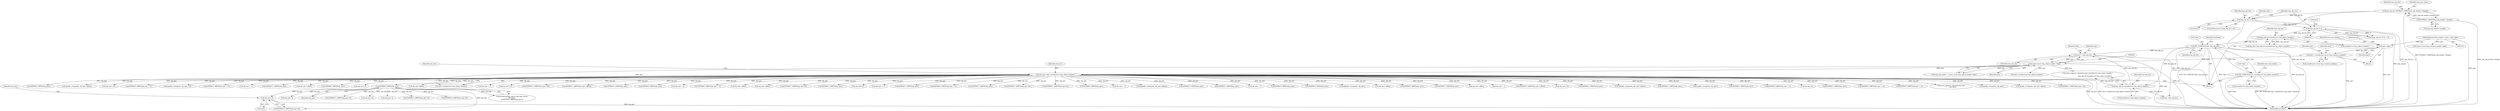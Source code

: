 digraph "0_tcpdump_d97e94223720684c6aa740ff219e0d19426c2220@pointer" {
"1000773" [label="(Call,obj_tptr+8)"];
"1000750" [label="(Call,EXTRACT_8BITS(obj_tptr))"];
"1000342" [label="(Call,obj_tptr=tptr+sizeof(struct lmp_object_header))"];
"1000265" [label="(Call,(const struct lmp_object_header *)tptr)"];
"1001935" [label="(Call,tptr+=lmp_obj_len)"];
"1000354" [label="(Call,ND_TCHECK2(*tptr, lmp_obj_len))"];
"1000258" [label="(Call,ND_TCHECK2(*tptr, sizeof(struct lmp_object_header)))"];
"1000350" [label="(Call,lmp_obj_len-sizeof(struct lmp_object_header))"];
"1000332" [label="(Call,lmp_obj_len % 4)"];
"1000321" [label="(Call,lmp_obj_len < 4)"];
"1000268" [label="(Call,lmp_obj_len=EXTRACT_16BITS(lmp_obj_header->length))"];
"1000270" [label="(Call,EXTRACT_16BITS(lmp_obj_header->length))"];
"1001931" [label="(Call,lmp_obj_len-sizeof(struct lmp_object_header))"];
"1000245" [label="(Call,tptr+=sizeof(const struct lmp_common_header))"];
"1000128" [label="(Call,tptr=pptr)"];
"1000112" [label="(MethodParameterIn,register const u_char *pptr)"];
"1001197" [label="(Call,obj_tptr+offset)"];
"1001708" [label="(Call,EXTRACT_8BITS(obj_tptr))"];
"1000265" [label="(Call,(const struct lmp_object_header *)tptr)"];
"1001562" [label="(Call,obj_tptr+offset)"];
"1001810" [label="(Call,obj_tptr+8)"];
"1000257" [label="(Block,)"];
"1001947" [label="(MethodReturn,RET)"];
"1000322" [label="(Identifier,lmp_obj_len)"];
"1001892" [label="(Call,obj_tptr + 3)"];
"1000246" [label="(Identifier,tptr)"];
"1001834" [label="(Call,obj_tptr+12)"];
"1001818" [label="(Call,EXTRACT_16BITS(obj_tptr+10))"];
"1000269" [label="(Identifier,lmp_obj_len)"];
"1001413" [label="(Call,EXTRACT_32BITS(obj_tptr+offset))"];
"1000750" [label="(Call,EXTRACT_8BITS(obj_tptr))"];
"1000259" [label="(Call,*tptr)"];
"1001630" [label="(Call,EXTRACT_32BITS(obj_tptr))"];
"1000247" [label="(Call,sizeof(const struct lmp_common_header))"];
"1000758" [label="(Call,EXTRACT_32BITS(obj_tptr+4))"];
"1001933" [label="(Call,sizeof(struct lmp_object_header))"];
"1000263" [label="(Call,lmp_obj_header = (const struct lmp_object_header *)tptr)"];
"1000352" [label="(Call,sizeof(struct lmp_object_header))"];
"1000702" [label="(Call,EXTRACT_8BITS(obj_tptr))"];
"1001771" [label="(Call,obj_tptr + 2)"];
"1001757" [label="(Call,EXTRACT_8BITS(obj_tptr + 1))"];
"1000343" [label="(Identifier,obj_tptr)"];
"1001532" [label="(Call,obj_tptr+offset)"];
"1000267" [label="(Identifier,tptr)"];
"1000359" [label="(Identifier,hexdump)"];
"1000258" [label="(Call,ND_TCHECK2(*tptr, sizeof(struct lmp_object_header)))"];
"1001306" [label="(Call,obj_tptr+offset)"];
"1000774" [label="(Identifier,obj_tptr)"];
"1000128" [label="(Call,tptr=pptr)"];
"1000271" [label="(Call,lmp_obj_header->length)"];
"1001809" [label="(Call,EXTRACT_16BITS(obj_tptr+8))"];
"1001652" [label="(Call,EXTRACT_32BITS(obj_tptr))"];
"1001935" [label="(Call,tptr+=lmp_obj_len)"];
"1000264" [label="(Identifier,lmp_obj_header)"];
"1001792" [label="(Call,obj_tptr+4)"];
"1001936" [label="(Identifier,tptr)"];
"1001783" [label="(Call,obj_tptr + 3)"];
"1000388" [label="(Call,EXTRACT_32BITS(obj_tptr))"];
"1001770" [label="(Call,EXTRACT_8BITS(obj_tptr + 2))"];
"1000522" [label="(Call,EXTRACT_32BITS(obj_tptr))"];
"1001791" [label="(Call,EXTRACT_16BITS(obj_tptr+4))"];
"1000945" [label="(Call,EXTRACT_8BITS(obj_tptr))"];
"1001739" [label="(Call,obj_tptr + 1)"];
"1001800" [label="(Call,EXTRACT_16BITS(obj_tptr+6))"];
"1001560" [label="(Call,ip6addr_string(ndo, obj_tptr+offset))"];
"1000351" [label="(Identifier,lmp_obj_len)"];
"1000469" [label="(Call,EXTRACT_32BITS(obj_tptr))"];
"1000769" [label="(Call,obj_tptr+8)"];
"1001022" [label="(Call,EXTRACT_16BITS(obj_tptr))"];
"1000323" [label="(Literal,4)"];
"1001735" [label="(Call,obj_tptr + 1)"];
"1000764" [label="(Call,obj_tptr+4)"];
"1000773" [label="(Call,obj_tptr+8)"];
"1000654" [label="(Call,EXTRACT_8BITS(obj_tptr))"];
"1000344" [label="(Call,tptr+sizeof(struct lmp_object_header))"];
"1000875" [label="(Call,EXTRACT_8BITS(obj_tptr))"];
"1000275" [label="(Identifier,lmp_obj_ctype)"];
"1001932" [label="(Identifier,lmp_obj_len)"];
"1000445" [label="(Call,ip6addr_string(ndo, obj_tptr))"];
"1001414" [label="(Call,obj_tptr+offset)"];
"1000805" [label="(Call,EXTRACT_8BITS(obj_tptr))"];
"1000763" [label="(Call,EXTRACT_32BITS(obj_tptr+4))"];
"1001931" [label="(Call,lmp_obj_len-sizeof(struct lmp_object_header))"];
"1000768" [label="(Call,EXTRACT_32BITS(obj_tptr+8))"];
"1000500" [label="(Call,EXTRACT_32BITS(obj_tptr))"];
"1001591" [label="(Call,obj_tptr+offset)"];
"1001758" [label="(Call,obj_tptr + 1)"];
"1001590" [label="(Call,EXTRACT_32BITS(obj_tptr+offset))"];
"1001830" [label="(Call,obj_tptr+12)"];
"1000332" [label="(Call,lmp_obj_len % 4)"];
"1001134" [label="(Call,EXTRACT_16BITS(obj_tptr))"];
"1001304" [label="(Call,ip6addr_string(ndo, obj_tptr+offset))"];
"1000327" [label="(Identifier,ndo)"];
"1000747" [label="(Call,bittok2str(lmp_obj_te_link_flag_values,\n\t\t\t\"none\",\n\t\t\tEXTRACT_8BITS(obj_tptr)))"];
"1000619" [label="(Call,EXTRACT_32BITS(obj_tptr))"];
"1000130" [label="(Identifier,pptr)"];
"1000421" [label="(Call,ipaddr_string(ndo, obj_tptr))"];
"1001857" [label="(Call,EXTRACT_32BITS(obj_tptr))"];
"1000250" [label="(Identifier,tlen)"];
"1001738" [label="(Call,EXTRACT_8BITS(obj_tptr + 1))"];
"1000133" [label="(Call,(const struct lmp_common_header *)pptr)"];
"1000245" [label="(Call,tptr+=sizeof(const struct lmp_common_header))"];
"1000357" [label="(Identifier,lmp_obj_len)"];
"1000350" [label="(Call,lmp_obj_len-sizeof(struct lmp_object_header))"];
"1000331" [label="(Call,(lmp_obj_len % 4) != 0)"];
"1001939" [label="(Identifier,tlen)"];
"1001801" [label="(Call,obj_tptr+6)"];
"1000270" [label="(Call,EXTRACT_16BITS(lmp_obj_header->length))"];
"1000132" [label="(Identifier,lmp_com_header)"];
"1000586" [label="(Call,EXTRACT_16BITS(obj_tptr))"];
"1000112" [label="(MethodParameterIn,register const u_char *pptr)"];
"1000349" [label="(Identifier,obj_tlen)"];
"1000759" [label="(Call,obj_tptr+4)"];
"1001782" [label="(Call,EXTRACT_8BITS(obj_tptr + 3))"];
"1001891" [label="(Call,EXTRACT_8BITS(obj_tptr + 3))"];
"1001926" [label="(Call,tptr+sizeof(struct lmp_object_header))"];
"1001938" [label="(Call,tlen-=lmp_obj_len)"];
"1000334" [label="(Literal,4)"];
"1001908" [label="(Call,print_unknown_data(ndo,obj_tptr,\"\n\t    \",obj_tlen))"];
"1000775" [label="(Literal,8)"];
"1000751" [label="(Identifier,obj_tptr)"];
"1000355" [label="(Call,*tptr)"];
"1000554" [label="(Call,ipaddr_string(ndo, obj_tptr))"];
"1000333" [label="(Identifier,lmp_obj_len)"];
"1001530" [label="(Call,ipaddr_string(ndo, obj_tptr+offset))"];
"1000354" [label="(Call,ND_TCHECK2(*tptr, lmp_obj_len))"];
"1001833" [label="(Call,EXTRACT_32BITS(obj_tptr+12))"];
"1001683" [label="(Call,EXTRACT_8BITS(obj_tptr))"];
"1001924" [label="(Call,print_unknown_data(ndo,tptr+sizeof(struct lmp_object_header),\"\n\t    \",\n                               lmp_obj_len-sizeof(struct lmp_object_header)))"];
"1000261" [label="(Call,sizeof(struct lmp_object_header))"];
"1000348" [label="(Call,obj_tlen=lmp_obj_len-sizeof(struct lmp_object_header))"];
"1001195" [label="(Call,ipaddr_string(ndo, obj_tptr+offset))"];
"1001819" [label="(Call,obj_tptr+10)"];
"1001753" [label="(Call,EXTRACT_8BITS(obj_tptr + 1))"];
"1001828" [label="(Call,ipaddr_string(ndo, obj_tptr+12))"];
"1000114" [label="(Block,)"];
"1000335" [label="(Literal,0)"];
"1000268" [label="(Call,lmp_obj_len=EXTRACT_16BITS(lmp_obj_header->length))"];
"1000129" [label="(Identifier,tptr)"];
"1000320" [label="(ControlStructure,if (lmp_obj_len < 4))"];
"1000321" [label="(Call,lmp_obj_len < 4)"];
"1001734" [label="(Call,EXTRACT_8BITS(obj_tptr + 1))"];
"1000772" [label="(Call,EXTRACT_32BITS(obj_tptr+8))"];
"1001754" [label="(Call,obj_tptr + 1)"];
"1001166" [label="(Call,EXTRACT_32BITS(obj_tptr))"];
"1001937" [label="(Identifier,lmp_obj_len)"];
"1000342" [label="(Call,obj_tptr=tptr+sizeof(struct lmp_object_header))"];
"1000773" -> "1000772"  [label="AST: "];
"1000773" -> "1000775"  [label="CFG: "];
"1000774" -> "1000773"  [label="AST: "];
"1000775" -> "1000773"  [label="AST: "];
"1000772" -> "1000773"  [label="CFG: "];
"1000773" -> "1001947"  [label="DDG: obj_tptr"];
"1000750" -> "1000773"  [label="DDG: obj_tptr"];
"1000750" -> "1000747"  [label="AST: "];
"1000750" -> "1000751"  [label="CFG: "];
"1000751" -> "1000750"  [label="AST: "];
"1000747" -> "1000750"  [label="CFG: "];
"1000750" -> "1000747"  [label="DDG: obj_tptr"];
"1000342" -> "1000750"  [label="DDG: obj_tptr"];
"1000750" -> "1000758"  [label="DDG: obj_tptr"];
"1000750" -> "1000759"  [label="DDG: obj_tptr"];
"1000750" -> "1000763"  [label="DDG: obj_tptr"];
"1000750" -> "1000764"  [label="DDG: obj_tptr"];
"1000750" -> "1000768"  [label="DDG: obj_tptr"];
"1000750" -> "1000769"  [label="DDG: obj_tptr"];
"1000750" -> "1000772"  [label="DDG: obj_tptr"];
"1000342" -> "1000257"  [label="AST: "];
"1000342" -> "1000344"  [label="CFG: "];
"1000343" -> "1000342"  [label="AST: "];
"1000344" -> "1000342"  [label="AST: "];
"1000349" -> "1000342"  [label="CFG: "];
"1000342" -> "1001947"  [label="DDG: tptr+sizeof(struct lmp_object_header)"];
"1000342" -> "1001947"  [label="DDG: obj_tptr"];
"1000265" -> "1000342"  [label="DDG: tptr"];
"1000342" -> "1000388"  [label="DDG: obj_tptr"];
"1000342" -> "1000421"  [label="DDG: obj_tptr"];
"1000342" -> "1000445"  [label="DDG: obj_tptr"];
"1000342" -> "1000469"  [label="DDG: obj_tptr"];
"1000342" -> "1000500"  [label="DDG: obj_tptr"];
"1000342" -> "1000522"  [label="DDG: obj_tptr"];
"1000342" -> "1000554"  [label="DDG: obj_tptr"];
"1000342" -> "1000586"  [label="DDG: obj_tptr"];
"1000342" -> "1000619"  [label="DDG: obj_tptr"];
"1000342" -> "1000654"  [label="DDG: obj_tptr"];
"1000342" -> "1000702"  [label="DDG: obj_tptr"];
"1000342" -> "1000805"  [label="DDG: obj_tptr"];
"1000342" -> "1000875"  [label="DDG: obj_tptr"];
"1000342" -> "1000945"  [label="DDG: obj_tptr"];
"1000342" -> "1001022"  [label="DDG: obj_tptr"];
"1000342" -> "1001134"  [label="DDG: obj_tptr"];
"1000342" -> "1001166"  [label="DDG: obj_tptr"];
"1000342" -> "1001195"  [label="DDG: obj_tptr"];
"1000342" -> "1001197"  [label="DDG: obj_tptr"];
"1000342" -> "1001304"  [label="DDG: obj_tptr"];
"1000342" -> "1001306"  [label="DDG: obj_tptr"];
"1000342" -> "1001413"  [label="DDG: obj_tptr"];
"1000342" -> "1001414"  [label="DDG: obj_tptr"];
"1000342" -> "1001530"  [label="DDG: obj_tptr"];
"1000342" -> "1001532"  [label="DDG: obj_tptr"];
"1000342" -> "1001560"  [label="DDG: obj_tptr"];
"1000342" -> "1001562"  [label="DDG: obj_tptr"];
"1000342" -> "1001590"  [label="DDG: obj_tptr"];
"1000342" -> "1001591"  [label="DDG: obj_tptr"];
"1000342" -> "1001630"  [label="DDG: obj_tptr"];
"1000342" -> "1001652"  [label="DDG: obj_tptr"];
"1000342" -> "1001683"  [label="DDG: obj_tptr"];
"1000342" -> "1001708"  [label="DDG: obj_tptr"];
"1000342" -> "1001734"  [label="DDG: obj_tptr"];
"1000342" -> "1001735"  [label="DDG: obj_tptr"];
"1000342" -> "1001738"  [label="DDG: obj_tptr"];
"1000342" -> "1001739"  [label="DDG: obj_tptr"];
"1000342" -> "1001753"  [label="DDG: obj_tptr"];
"1000342" -> "1001754"  [label="DDG: obj_tptr"];
"1000342" -> "1001757"  [label="DDG: obj_tptr"];
"1000342" -> "1001758"  [label="DDG: obj_tptr"];
"1000342" -> "1001770"  [label="DDG: obj_tptr"];
"1000342" -> "1001771"  [label="DDG: obj_tptr"];
"1000342" -> "1001782"  [label="DDG: obj_tptr"];
"1000342" -> "1001783"  [label="DDG: obj_tptr"];
"1000342" -> "1001791"  [label="DDG: obj_tptr"];
"1000342" -> "1001792"  [label="DDG: obj_tptr"];
"1000342" -> "1001800"  [label="DDG: obj_tptr"];
"1000342" -> "1001801"  [label="DDG: obj_tptr"];
"1000342" -> "1001809"  [label="DDG: obj_tptr"];
"1000342" -> "1001810"  [label="DDG: obj_tptr"];
"1000342" -> "1001818"  [label="DDG: obj_tptr"];
"1000342" -> "1001819"  [label="DDG: obj_tptr"];
"1000342" -> "1001828"  [label="DDG: obj_tptr"];
"1000342" -> "1001830"  [label="DDG: obj_tptr"];
"1000342" -> "1001833"  [label="DDG: obj_tptr"];
"1000342" -> "1001834"  [label="DDG: obj_tptr"];
"1000342" -> "1001857"  [label="DDG: obj_tptr"];
"1000342" -> "1001891"  [label="DDG: obj_tptr"];
"1000342" -> "1001892"  [label="DDG: obj_tptr"];
"1000342" -> "1001908"  [label="DDG: obj_tptr"];
"1000265" -> "1000263"  [label="AST: "];
"1000265" -> "1000267"  [label="CFG: "];
"1000266" -> "1000265"  [label="AST: "];
"1000267" -> "1000265"  [label="AST: "];
"1000263" -> "1000265"  [label="CFG: "];
"1000265" -> "1001947"  [label="DDG: tptr"];
"1000265" -> "1000263"  [label="DDG: tptr"];
"1001935" -> "1000265"  [label="DDG: tptr"];
"1000245" -> "1000265"  [label="DDG: tptr"];
"1000265" -> "1000344"  [label="DDG: tptr"];
"1000265" -> "1001924"  [label="DDG: tptr"];
"1000265" -> "1001926"  [label="DDG: tptr"];
"1000265" -> "1001935"  [label="DDG: tptr"];
"1001935" -> "1000257"  [label="AST: "];
"1001935" -> "1001937"  [label="CFG: "];
"1001936" -> "1001935"  [label="AST: "];
"1001937" -> "1001935"  [label="AST: "];
"1001939" -> "1001935"  [label="CFG: "];
"1001935" -> "1001947"  [label="DDG: tptr"];
"1000354" -> "1001935"  [label="DDG: lmp_obj_len"];
"1001931" -> "1001935"  [label="DDG: lmp_obj_len"];
"1000354" -> "1000257"  [label="AST: "];
"1000354" -> "1000357"  [label="CFG: "];
"1000355" -> "1000354"  [label="AST: "];
"1000357" -> "1000354"  [label="AST: "];
"1000359" -> "1000354"  [label="CFG: "];
"1000354" -> "1001947"  [label="DDG: lmp_obj_len"];
"1000354" -> "1001947"  [label="DDG: ND_TCHECK2(*tptr, lmp_obj_len)"];
"1000354" -> "1001947"  [label="DDG: *tptr"];
"1000354" -> "1000258"  [label="DDG: *tptr"];
"1000258" -> "1000354"  [label="DDG: *tptr"];
"1000350" -> "1000354"  [label="DDG: lmp_obj_len"];
"1000354" -> "1001931"  [label="DDG: lmp_obj_len"];
"1000354" -> "1001938"  [label="DDG: lmp_obj_len"];
"1000258" -> "1000257"  [label="AST: "];
"1000258" -> "1000261"  [label="CFG: "];
"1000259" -> "1000258"  [label="AST: "];
"1000261" -> "1000258"  [label="AST: "];
"1000264" -> "1000258"  [label="CFG: "];
"1000258" -> "1001947"  [label="DDG: *tptr"];
"1000258" -> "1001947"  [label="DDG: ND_TCHECK2(*tptr, sizeof(struct lmp_object_header))"];
"1000350" -> "1000348"  [label="AST: "];
"1000350" -> "1000352"  [label="CFG: "];
"1000351" -> "1000350"  [label="AST: "];
"1000352" -> "1000350"  [label="AST: "];
"1000348" -> "1000350"  [label="CFG: "];
"1000350" -> "1000348"  [label="DDG: lmp_obj_len"];
"1000332" -> "1000350"  [label="DDG: lmp_obj_len"];
"1000332" -> "1000331"  [label="AST: "];
"1000332" -> "1000334"  [label="CFG: "];
"1000333" -> "1000332"  [label="AST: "];
"1000334" -> "1000332"  [label="AST: "];
"1000335" -> "1000332"  [label="CFG: "];
"1000332" -> "1001947"  [label="DDG: lmp_obj_len"];
"1000332" -> "1000331"  [label="DDG: lmp_obj_len"];
"1000332" -> "1000331"  [label="DDG: 4"];
"1000321" -> "1000332"  [label="DDG: lmp_obj_len"];
"1000321" -> "1000320"  [label="AST: "];
"1000321" -> "1000323"  [label="CFG: "];
"1000322" -> "1000321"  [label="AST: "];
"1000323" -> "1000321"  [label="AST: "];
"1000327" -> "1000321"  [label="CFG: "];
"1000333" -> "1000321"  [label="CFG: "];
"1000321" -> "1001947"  [label="DDG: lmp_obj_len"];
"1000321" -> "1001947"  [label="DDG: lmp_obj_len < 4"];
"1000268" -> "1000321"  [label="DDG: lmp_obj_len"];
"1000268" -> "1000257"  [label="AST: "];
"1000268" -> "1000270"  [label="CFG: "];
"1000269" -> "1000268"  [label="AST: "];
"1000270" -> "1000268"  [label="AST: "];
"1000275" -> "1000268"  [label="CFG: "];
"1000268" -> "1001947"  [label="DDG: EXTRACT_16BITS(lmp_obj_header->length)"];
"1000270" -> "1000268"  [label="DDG: lmp_obj_header->length"];
"1000270" -> "1000271"  [label="CFG: "];
"1000271" -> "1000270"  [label="AST: "];
"1000270" -> "1001947"  [label="DDG: lmp_obj_header->length"];
"1001931" -> "1001924"  [label="AST: "];
"1001931" -> "1001933"  [label="CFG: "];
"1001932" -> "1001931"  [label="AST: "];
"1001933" -> "1001931"  [label="AST: "];
"1001924" -> "1001931"  [label="CFG: "];
"1001931" -> "1001924"  [label="DDG: lmp_obj_len"];
"1001931" -> "1001938"  [label="DDG: lmp_obj_len"];
"1000245" -> "1000114"  [label="AST: "];
"1000245" -> "1000247"  [label="CFG: "];
"1000246" -> "1000245"  [label="AST: "];
"1000247" -> "1000245"  [label="AST: "];
"1000250" -> "1000245"  [label="CFG: "];
"1000245" -> "1001947"  [label="DDG: tptr"];
"1000128" -> "1000245"  [label="DDG: tptr"];
"1000128" -> "1000114"  [label="AST: "];
"1000128" -> "1000130"  [label="CFG: "];
"1000129" -> "1000128"  [label="AST: "];
"1000130" -> "1000128"  [label="AST: "];
"1000132" -> "1000128"  [label="CFG: "];
"1000128" -> "1001947"  [label="DDG: tptr"];
"1000112" -> "1000128"  [label="DDG: pptr"];
"1000112" -> "1000110"  [label="AST: "];
"1000112" -> "1001947"  [label="DDG: pptr"];
"1000112" -> "1000133"  [label="DDG: pptr"];
}
